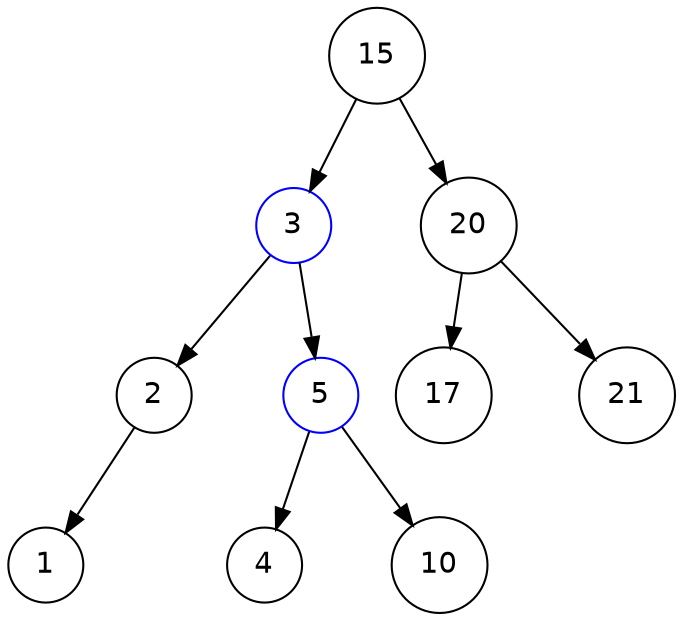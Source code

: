 digraph G {
	graph [fontname = "Helvetica"];
	node [fontname = "Helvetica",shape=circle];
	edge [fontname = "Helvetica"];
	3 [color=blue];
	5 [color=blue];

	15 -> 3;
	m15 [label="", width=0.1, style=invis];
	15 -> m15 [style=invis];
	15 -> 20;
	{rank=same 3 -> m15 -> 20 [style=invis]};
	
	5 -> 4;
	m5 [label="", width=0.1, style=invis];
	5 -> m5 [style=invis];
	5 -> 10;
	{rank=same 4 -> m5 -> 10 [style=invis]};

	3 -> 2;
	m3 [label="", width=0.1, style=invis];
	3 -> m3 [style=invis];
	3 -> 5;
	{rank=same 2 -> m3 -> 5 [style=invis]};

	2 -> 1;
	m2 [label="", width=0.1, style=invis];
	2 -> m2 [style=invis];
	r2 [label="", width=0.1, style=invis];
	2 -> r2 [style=invis];
	{rank=same 1 -> m2 -> r2 [style=invis]};

	20 -> 17;
	m20 [label="", width=0.1, style=invis];
	20 -> m20 [style=invis];
	20 -> 21;
	{rank=same 17 -> m20 -> 21 [style=invis]};
}
